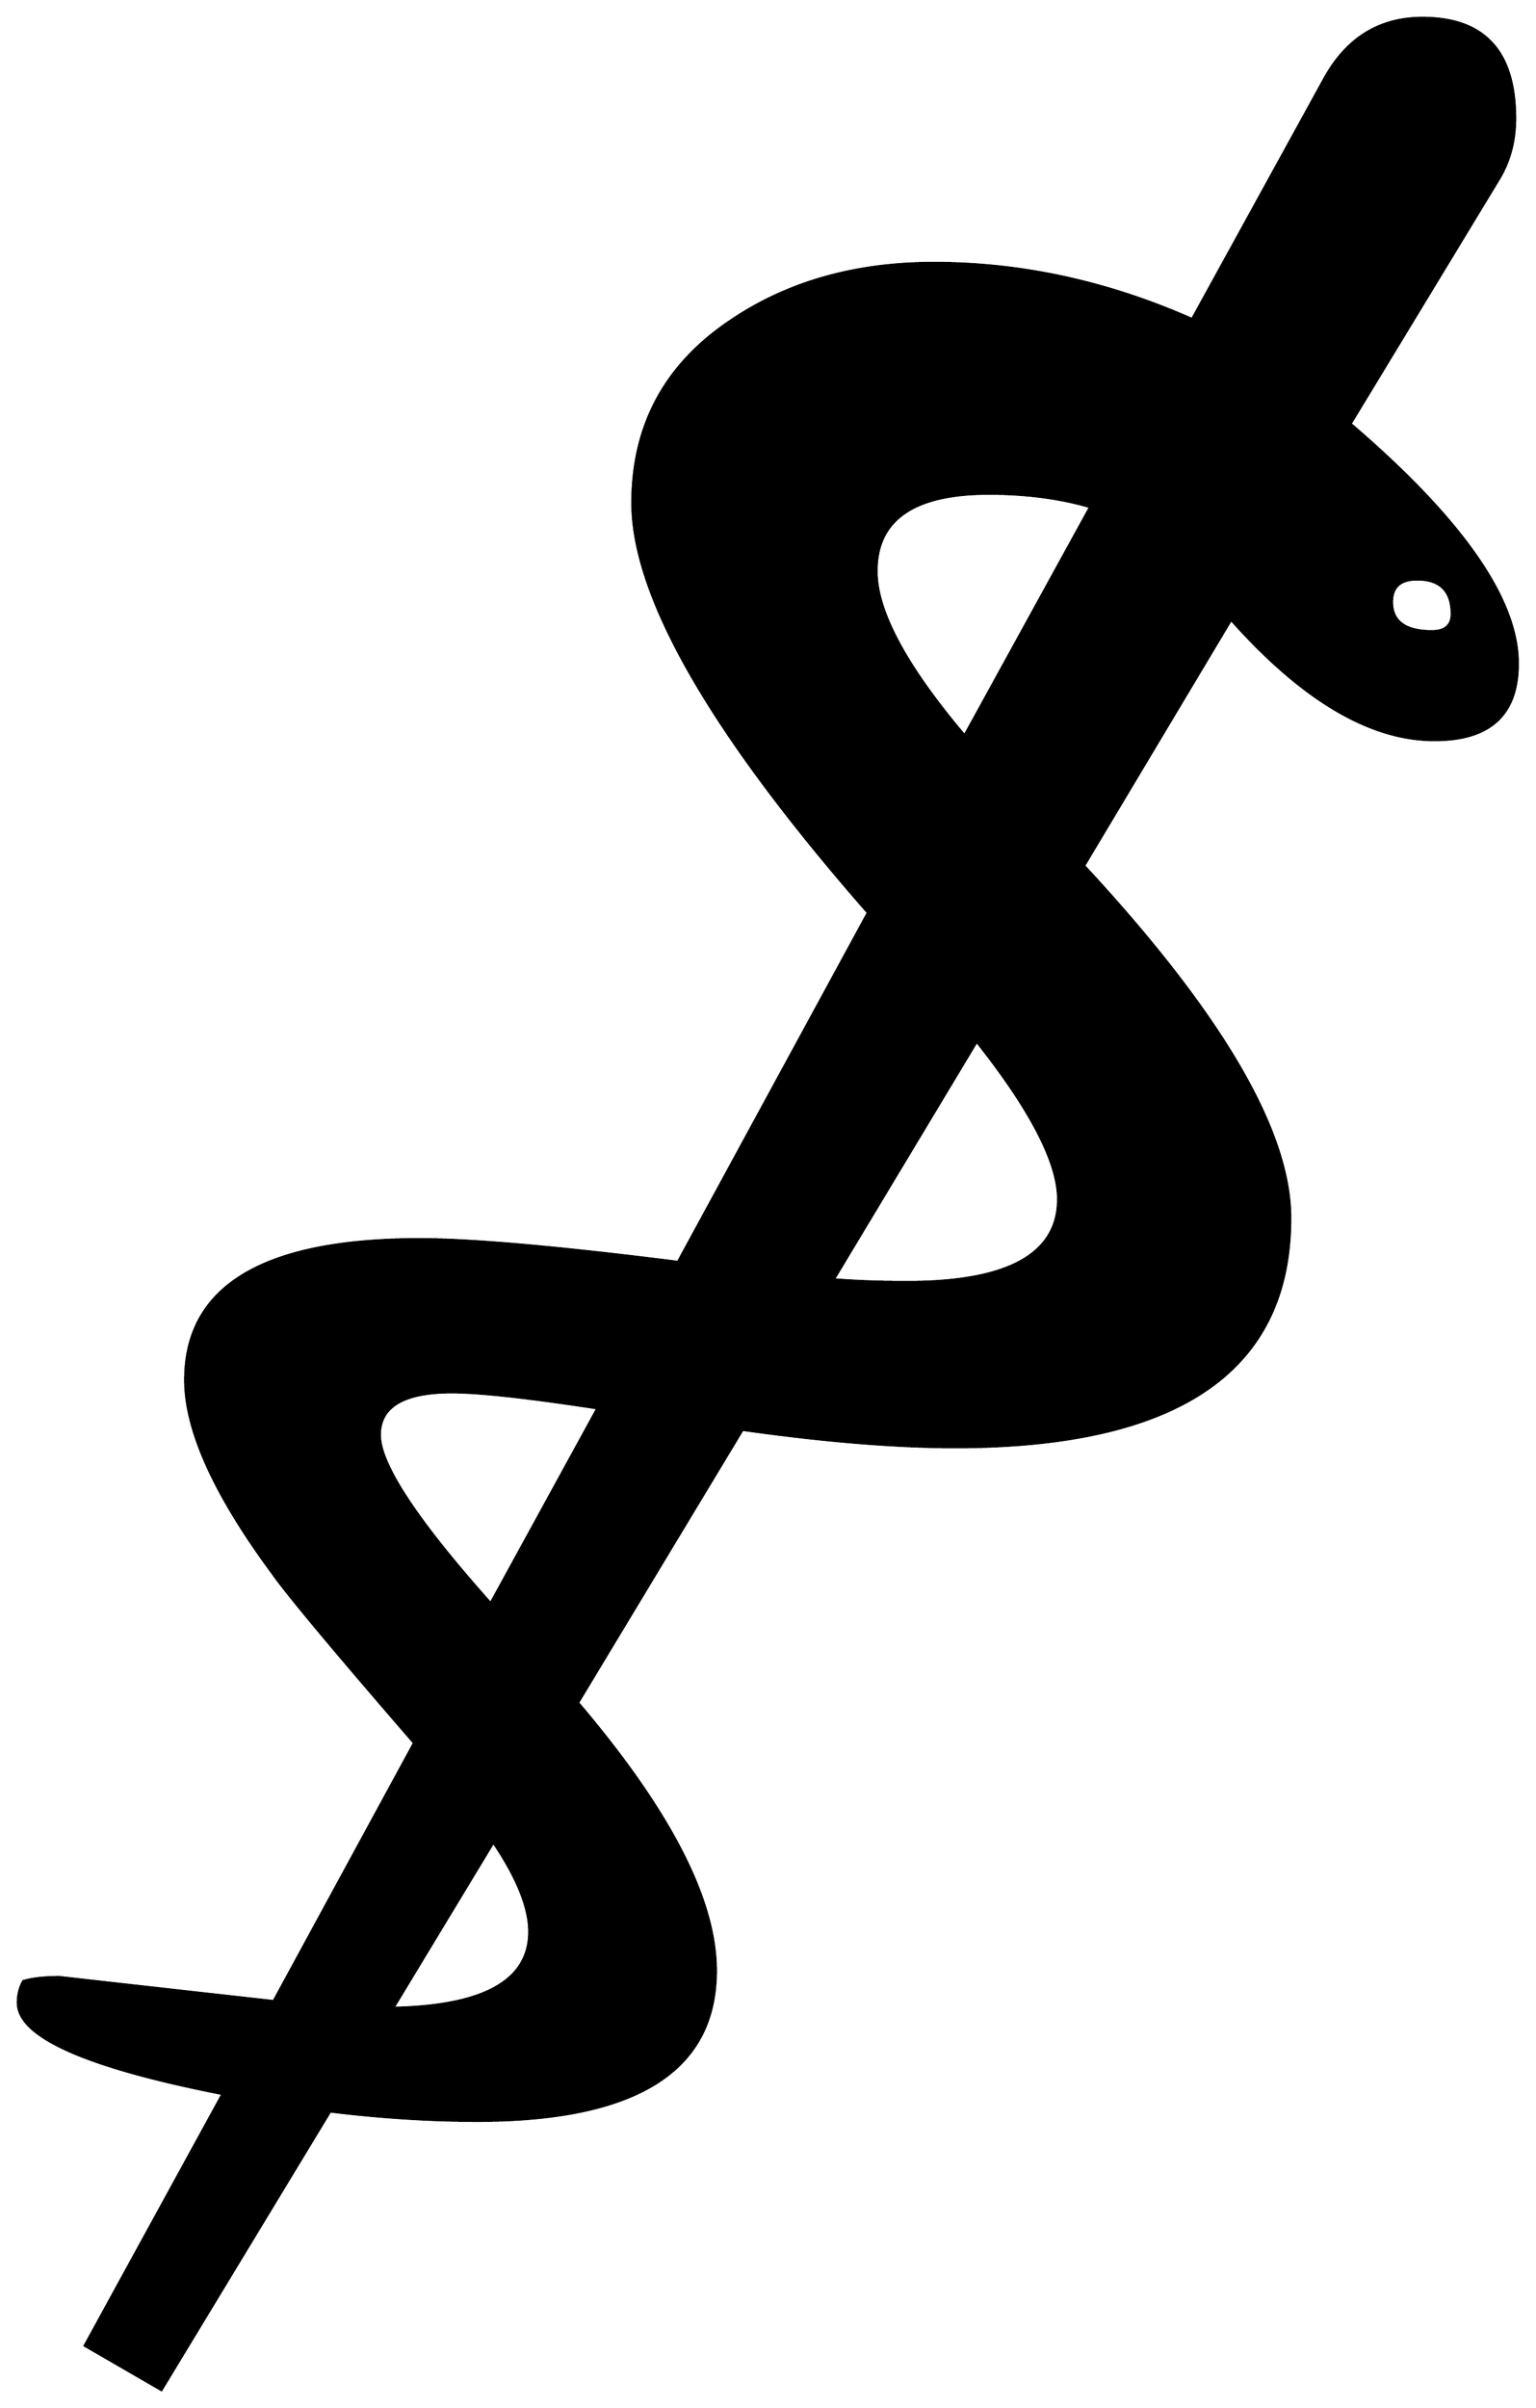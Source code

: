 


\begin{tikzpicture}[y=0.80pt, x=0.80pt, yscale=-1.0, xscale=1.0, inner sep=0pt, outer sep=0pt]
\begin{scope}[shift={(100.0,1692.0)},nonzero rule]
  \path[draw=.,fill=.,line width=1.600pt] (1200.0,-972.0) ..
    controls (1200.0,-934.0) and (1179.333,-915.0) ..
    (1138.0,-915.0) .. controls (1090.0,-915.0) and
    (1039.333,-945.0) .. (986.0,-1005.0) -- (876.0,-821.0) ..
    controls (978.667,-710.333) and (1030.0,-622.667) ..
    (1030.0,-558.0) .. controls (1030.0,-444.0) and
    (946.667,-387.0) .. (780.0,-387.0) .. controls (735.333,-387.0)
    and (682.333,-391.333) .. (621.0,-400.0) -- (498.0,-196.0) ..
    controls (566.667,-115.333) and (601.0,-48.667) .. (601.0,4.0) ..
    controls (601.0,78.667) and (541.667,116.0) .. (423.0,116.0) ..
    controls (387.667,116.0) and (351.0,113.667) .. (313.0,109.0) --
    (187.0,317.0) -- (130.0,284.0) -- (233.0,96.0) .. controls
    (131.0,76.0) and (80.0,53.333) .. (80.0,28.0) .. controls
    (80.0,22.0) and (81.333,16.667) .. (84.0,12.0) .. controls
    (90.667,10.0) and (99.667,9.0) .. (111.0,9.0) .. controls
    (110.333,9.0) and (163.667,15.0) .. (271.0,27.0) --
    (376.0,-166.0) .. controls (316.0,-235.333) and (280.667,-277.667)
    .. (270.0,-293.0) .. controls (226.667,-351.667) and
    (205.0,-399.667) .. (205.0,-437.0) .. controls (205.0,-507.0)
    and (263.333,-542.0) .. (380.0,-542.0) .. controls
    (418.667,-542.0) and (483.0,-536.333) .. (573.0,-525.0) --
    (715.0,-786.0) .. controls (597.667,-920.0) and
    (539.0,-1022.0) .. (539.0,-1092.0) .. controls
    (539.0,-1149.333) and (563.0,-1194.333) .. (611.0,-1227.0) ..
    controls (653.667,-1256.333) and (704.667,-1271.0) ..
    (764.0,-1271.0) .. controls (829.333,-1271.0) and
    (893.667,-1257.0) .. (957.0,-1229.0) -- (1056.0,-1409.0) ..
    controls (1072.667,-1439.0) and (1097.0,-1454.0) ..
    (1129.0,-1454.0) .. controls (1175.0,-1454.0) and
    (1198.0,-1429.0) .. (1198.0,-1379.0) .. controls
    (1198.0,-1362.333) and (1194.0,-1347.333) .. (1186.0,-1334.0) --
    (1075.0,-1151.0) .. controls (1158.333,-1079.667) and
    (1200.0,-1020.0) .. (1200.0,-972.0) -- cycle(1151.0,-1009.0)
    .. controls (1151.0,-1026.333) and (1142.333,-1035.0) ..
    (1125.0,-1035.0) .. controls (1112.333,-1035.0) and
    (1106.0,-1029.333) .. (1106.0,-1018.0) .. controls
    (1106.0,-1003.333) and (1116.0,-996.0) .. (1136.0,-996.0) ..
    controls (1146.0,-996.0) and (1151.0,-1000.333) ..
    (1151.0,-1009.0) -- cycle(881.0,-1089.0) .. controls
    (858.333,-1095.667) and (833.0,-1099.0) .. (805.0,-1099.0) ..
    controls (749.0,-1099.0) and (721.0,-1079.667) ..
    (721.0,-1041.0) .. controls (721.0,-1011.0) and
    (743.0,-970.0) .. (787.0,-918.0) -- (881.0,-1089.0) --
    cycle(857.0,-572.0) .. controls (857.0,-599.333) and
    (836.667,-638.667) .. (796.0,-690.0) -- (689.0,-512.0) ..
    controls (705.667,-510.667) and (724.0,-510.0) .. (744.0,-510.0)
    .. controls (819.333,-510.0) and (857.0,-530.667) ..
    (857.0,-572.0) -- cycle(513.0,-416.0) .. controls
    (461.0,-424.0) and (424.667,-428.0) .. (404.0,-428.0) ..
    controls (368.0,-428.0) and (350.0,-417.333) .. (350.0,-396.0)
    .. controls (350.0,-374.0) and (377.667,-332.0) ..
    (433.0,-270.0) -- (513.0,-416.0) -- cycle(462.0,-25.0) ..
    controls (462.0,-43.0) and (453.0,-65.333) .. (435.0,-92.0) --
    (360.0,32.0) .. controls (428.0,30.667) and (462.0,11.667) ..
    (462.0,-25.0) -- cycle;
\end{scope}

\end{tikzpicture}

